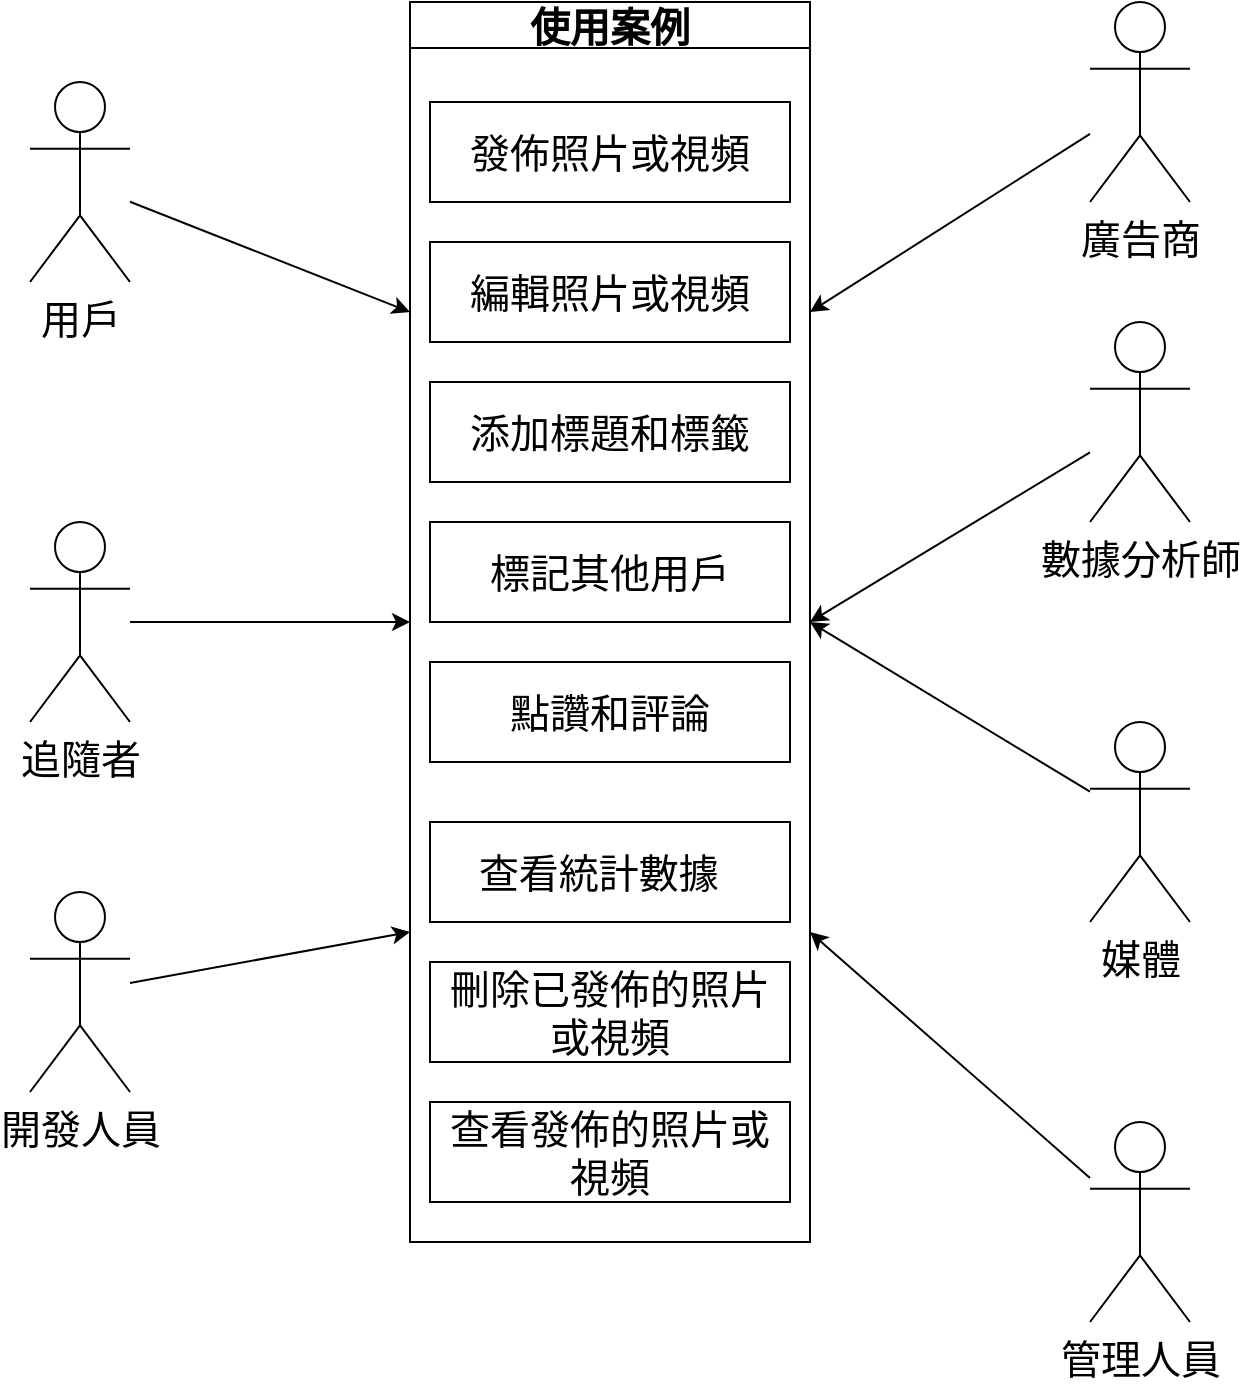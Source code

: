 <mxfile>
    <diagram id="4wKEvRbGoczRLGZiguFd" name="第1頁">
        <mxGraphModel dx="820" dy="372" grid="1" gridSize="10" guides="1" tooltips="1" connect="1" arrows="1" fold="1" page="1" pageScale="1" pageWidth="827" pageHeight="1169" math="0" shadow="0">
            <root>
                <mxCell id="0"/>
                <mxCell id="1" parent="0"/>
                <mxCell id="29" value="使用案例" style="swimlane;whiteSpace=wrap;html=1;fontSize=20;fillColor=none;strokeColor=#000000;fontColor=#000000;" parent="1" vertex="1">
                    <mxGeometry x="320" y="40" width="200" height="620" as="geometry"/>
                </mxCell>
                <mxCell id="30" value="發佈照片或視頻" style="rounded=0;whiteSpace=wrap;html=1;fontSize=20;fillColor=none;strokeColor=#000000;fontColor=#000000;" parent="29" vertex="1">
                    <mxGeometry x="10" y="50" width="180" height="50" as="geometry"/>
                </mxCell>
                <mxCell id="31" value="編輯照片或視頻" style="rounded=0;whiteSpace=wrap;html=1;fontSize=20;fillColor=none;strokeColor=#000000;fontColor=#000000;" parent="29" vertex="1">
                    <mxGeometry x="10" y="120" width="180" height="50" as="geometry"/>
                </mxCell>
                <mxCell id="37" value="添加標題和標籤" style="rounded=0;whiteSpace=wrap;html=1;fontSize=20;fillColor=none;strokeColor=#000000;fontColor=#000000;" parent="29" vertex="1">
                    <mxGeometry x="10" y="190" width="180" height="50" as="geometry"/>
                </mxCell>
                <mxCell id="36" value="標記其他用戶" style="rounded=0;whiteSpace=wrap;html=1;fontSize=20;fillColor=none;strokeColor=#000000;fontColor=#000000;" parent="29" vertex="1">
                    <mxGeometry x="10" y="260" width="180" height="50" as="geometry"/>
                </mxCell>
                <mxCell id="35" value="點讚和評論" style="rounded=0;whiteSpace=wrap;html=1;fontSize=20;fillColor=none;strokeColor=#000000;fontColor=#000000;" parent="29" vertex="1">
                    <mxGeometry x="10" y="330" width="180" height="50" as="geometry"/>
                </mxCell>
                <mxCell id="34" value="查看統計數據&amp;nbsp;&amp;nbsp;" style="rounded=0;whiteSpace=wrap;html=1;fontSize=20;fillColor=none;strokeColor=#000000;fontColor=#000000;" parent="29" vertex="1">
                    <mxGeometry x="10" y="410" width="180" height="50" as="geometry"/>
                </mxCell>
                <mxCell id="33" value="刪除已發佈的照片或視頻" style="rounded=0;whiteSpace=wrap;html=1;fontSize=20;fillColor=none;strokeColor=#000000;fontColor=#000000;" parent="29" vertex="1">
                    <mxGeometry x="10" y="480" width="180" height="50" as="geometry"/>
                </mxCell>
                <mxCell id="32" value="查看發佈的照片或視頻" style="rounded=0;whiteSpace=wrap;html=1;fontSize=20;fillColor=none;strokeColor=#000000;fontColor=#000000;" parent="29" vertex="1">
                    <mxGeometry x="10" y="550" width="180" height="50" as="geometry"/>
                </mxCell>
                <mxCell id="69" style="edgeStyle=none;html=1;entryX=0;entryY=0.25;entryDx=0;entryDy=0;fontSize=20;fillColor=none;strokeColor=#000000;fontColor=#000000;" parent="1" source="38" target="29" edge="1">
                    <mxGeometry relative="1" as="geometry"/>
                </mxCell>
                <mxCell id="38" value="用戶" style="shape=umlActor;verticalLabelPosition=bottom;verticalAlign=top;html=1;outlineConnect=0;fontSize=20;fillColor=none;strokeColor=#000000;fontColor=#000000;" parent="1" vertex="1">
                    <mxGeometry x="130" y="80" width="50" height="100" as="geometry"/>
                </mxCell>
                <mxCell id="70" style="edgeStyle=none;html=1;entryX=0;entryY=0.5;entryDx=0;entryDy=0;fontSize=20;fillColor=none;strokeColor=#000000;fontColor=#000000;" parent="1" source="39" target="29" edge="1">
                    <mxGeometry relative="1" as="geometry"/>
                </mxCell>
                <mxCell id="39" value="追隨者" style="shape=umlActor;verticalLabelPosition=bottom;verticalAlign=top;html=1;outlineConnect=0;fontSize=20;fillColor=none;strokeColor=#000000;fontColor=#000000;" parent="1" vertex="1">
                    <mxGeometry x="130" y="300" width="50" height="100" as="geometry"/>
                </mxCell>
                <mxCell id="71" style="edgeStyle=none;html=1;entryX=0;entryY=0.75;entryDx=0;entryDy=0;fontSize=20;fillColor=none;strokeColor=#000000;fontColor=#000000;" parent="1" source="40" target="29" edge="1">
                    <mxGeometry relative="1" as="geometry"/>
                </mxCell>
                <mxCell id="40" value="開發人員" style="shape=umlActor;verticalLabelPosition=bottom;verticalAlign=top;html=1;outlineConnect=0;fontSize=20;fillColor=none;strokeColor=#000000;fontColor=#000000;" parent="1" vertex="1">
                    <mxGeometry x="130" y="485" width="50" height="100" as="geometry"/>
                </mxCell>
                <mxCell id="75" style="edgeStyle=none;html=1;entryX=1;entryY=0.75;entryDx=0;entryDy=0;fontSize=20;fillColor=none;strokeColor=#000000;fontColor=#000000;" parent="1" source="41" target="29" edge="1">
                    <mxGeometry relative="1" as="geometry"/>
                </mxCell>
                <mxCell id="41" value="管理人員" style="shape=umlActor;verticalLabelPosition=bottom;verticalAlign=top;html=1;outlineConnect=0;fontSize=20;fillColor=none;strokeColor=#000000;fontColor=#000000;" parent="1" vertex="1">
                    <mxGeometry x="660" y="600" width="50" height="100" as="geometry"/>
                </mxCell>
                <mxCell id="74" style="edgeStyle=none;html=1;entryX=1;entryY=0.5;entryDx=0;entryDy=0;fontSize=20;fillColor=none;strokeColor=#000000;fontColor=#000000;" parent="1" source="42" target="29" edge="1">
                    <mxGeometry relative="1" as="geometry"/>
                </mxCell>
                <mxCell id="42" value="媒體" style="shape=umlActor;verticalLabelPosition=bottom;verticalAlign=top;html=1;outlineConnect=0;fontSize=20;fillColor=none;strokeColor=#000000;fontColor=#000000;" parent="1" vertex="1">
                    <mxGeometry x="660" y="400" width="50" height="100" as="geometry"/>
                </mxCell>
                <mxCell id="73" style="edgeStyle=none;html=1;entryX=1;entryY=0.5;entryDx=0;entryDy=0;fontSize=20;fillColor=none;strokeColor=#000000;fontColor=#000000;" parent="1" source="43" target="29" edge="1">
                    <mxGeometry relative="1" as="geometry"/>
                </mxCell>
                <mxCell id="43" value="數據分析師" style="shape=umlActor;verticalLabelPosition=bottom;verticalAlign=top;html=1;outlineConnect=0;fontSize=20;fillColor=none;strokeColor=#000000;fontColor=#000000;" parent="1" vertex="1">
                    <mxGeometry x="660" y="200" width="50" height="100" as="geometry"/>
                </mxCell>
                <mxCell id="72" style="edgeStyle=none;html=1;entryX=1;entryY=0.25;entryDx=0;entryDy=0;fontSize=20;fillColor=none;strokeColor=#000000;fontColor=#000000;" parent="1" source="44" target="29" edge="1">
                    <mxGeometry relative="1" as="geometry"/>
                </mxCell>
                <mxCell id="44" value="廣告商" style="shape=umlActor;verticalLabelPosition=bottom;verticalAlign=top;html=1;outlineConnect=0;fontSize=20;fillColor=none;strokeColor=#000000;fontColor=#000000;" parent="1" vertex="1">
                    <mxGeometry x="660" y="40" width="50" height="100" as="geometry"/>
                </mxCell>
            </root>
        </mxGraphModel>
    </diagram>
</mxfile>